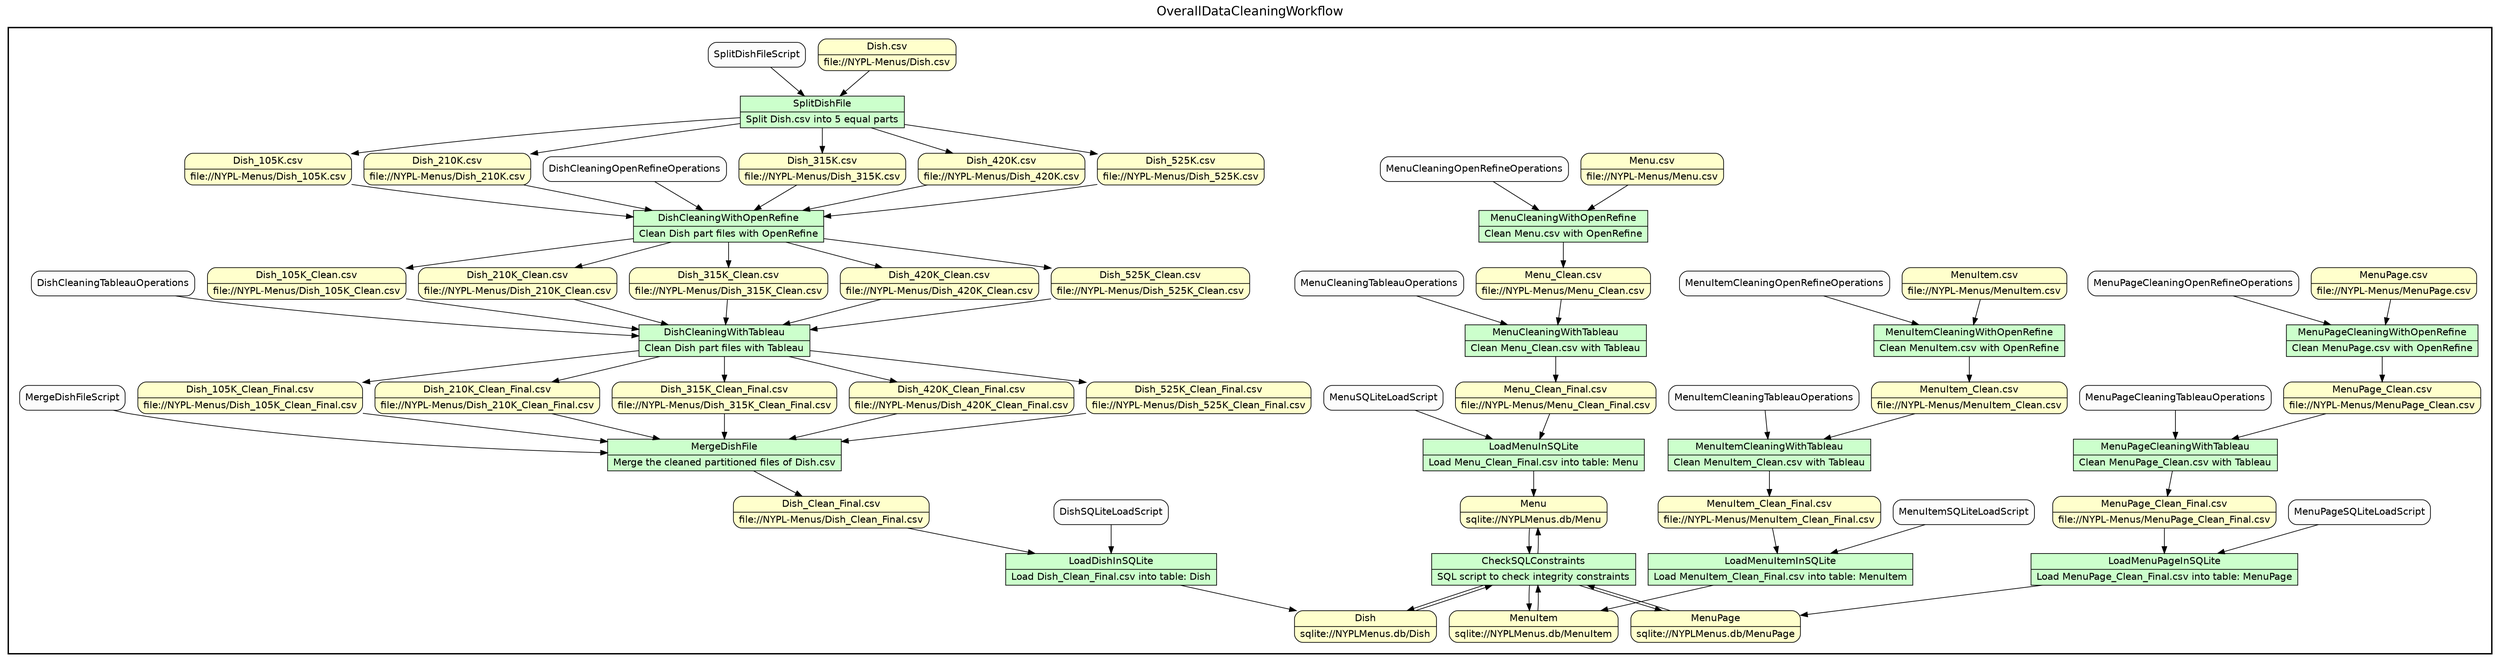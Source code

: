 
/* Start of top-level graph */
digraph Workflow {
rankdir=TB

/* Title for graph */
fontname=Helvetica; fontsize=18; labelloc=t
label=OverallDataCleaningWorkflow

/* Start of double cluster for drawing box around nodes in workflow */
subgraph cluster_workflow_box_outer { label=""; color=black; penwidth=2
subgraph cluster_workflow_box_inner { label=""; penwidth=0

/* Style for nodes representing atomic programs in workflow */
node[shape=box style=filled fillcolor="#CCFFCC" peripheries=1 fontname=Helvetica]

/* Nodes representing atomic programs in workflow */
MenuCleaningWithOpenRefine [shape=record rankdir=LR label="{<f0> MenuCleaningWithOpenRefine |<f1> Clean Menu.csv with OpenRefine}"];
MenuCleaningWithTableau [shape=record rankdir=LR label="{<f0> MenuCleaningWithTableau |<f1> Clean Menu_Clean.csv with Tableau}"];
MenuPageCleaningWithOpenRefine [shape=record rankdir=LR label="{<f0> MenuPageCleaningWithOpenRefine |<f1> Clean MenuPage.csv with OpenRefine}"];
MenuPageCleaningWithTableau [shape=record rankdir=LR label="{<f0> MenuPageCleaningWithTableau |<f1> Clean MenuPage_Clean.csv with Tableau}"];
MenuItemCleaningWithOpenRefine [shape=record rankdir=LR label="{<f0> MenuItemCleaningWithOpenRefine |<f1> Clean MenuItem.csv with OpenRefine}"];
MenuItemCleaningWithTableau [shape=record rankdir=LR label="{<f0> MenuItemCleaningWithTableau |<f1> Clean MenuItem_Clean.csv with Tableau}"];
SplitDishFile [shape=record rankdir=LR label="{<f0> SplitDishFile |<f1> Split Dish.csv into 5 equal parts}"];
DishCleaningWithOpenRefine [shape=record rankdir=LR label="{<f0> DishCleaningWithOpenRefine |<f1> Clean Dish part files with OpenRefine}"];
DishCleaningWithTableau [shape=record rankdir=LR label="{<f0> DishCleaningWithTableau |<f1> Clean Dish part files with Tableau}"];
MergeDishFile [shape=record rankdir=LR label="{<f0> MergeDishFile |<f1> Merge the cleaned partitioned files of Dish.csv}"];
LoadMenuInSQLite [shape=record rankdir=LR label="{<f0> LoadMenuInSQLite |<f1> Load Menu_Clean_Final.csv into table\: Menu}"];
LoadMenuPageInSQLite [shape=record rankdir=LR label="{<f0> LoadMenuPageInSQLite |<f1> Load MenuPage_Clean_Final.csv into table\: MenuPage}"];
LoadMenuItemInSQLite [shape=record rankdir=LR label="{<f0> LoadMenuItemInSQLite |<f1> Load MenuItem_Clean_Final.csv into table\: MenuItem}"];
LoadDishInSQLite [shape=record rankdir=LR label="{<f0> LoadDishInSQLite |<f1> Load Dish_Clean_Final.csv into table\: Dish}"];

/* Style for nodes representing composite programs (sub-workflows) in workflow */
node[shape=box style=filled fillcolor="#CCFFCC" peripheries=2 fontname=Helvetica]

/* Nodes representing composite programs (sub-workflows) in workflow */
CheckSQLConstraints [shape=record rankdir=LR label="{<f0> CheckSQLConstraints |<f1> SQL script to check integrity constraints}"];

/* Style for nodes representing non-parameter data channels in workflow */
node[shape=box style="rounded,filled" fillcolor="#FFFFCC" peripheries=1 fontname=Helvetica]

/* Nodes for non-parameter data channels in workflow */
"Menu.csv" [shape=record rankdir=LR label="{<f0> Menu.csv |<f1> file\://NYPL-Menus/Menu.csv}"];
"Menu_Clean.csv" [shape=record rankdir=LR label="{<f0> Menu_Clean.csv |<f1> file\://NYPL-Menus/Menu_Clean.csv}"];
"MenuPage.csv" [shape=record rankdir=LR label="{<f0> MenuPage.csv |<f1> file\://NYPL-Menus/MenuPage.csv}"];
"MenuPage_Clean.csv" [shape=record rankdir=LR label="{<f0> MenuPage_Clean.csv |<f1> file\://NYPL-Menus/MenuPage_Clean.csv}"];
"MenuItem.csv" [shape=record rankdir=LR label="{<f0> MenuItem.csv |<f1> file\://NYPL-Menus/MenuItem.csv}"];
"MenuItem_Clean.csv" [shape=record rankdir=LR label="{<f0> MenuItem_Clean.csv |<f1> file\://NYPL-Menus/MenuItem_Clean.csv}"];
"Dish.csv" [shape=record rankdir=LR label="{<f0> Dish.csv |<f1> file\://NYPL-Menus/Dish.csv}"];
"Dish_105K.csv" [shape=record rankdir=LR label="{<f0> Dish_105K.csv |<f1> file\://NYPL-Menus/Dish_105K.csv}"];
"Dish_210K.csv" [shape=record rankdir=LR label="{<f0> Dish_210K.csv |<f1> file\://NYPL-Menus/Dish_210K.csv}"];
"Dish_315K.csv" [shape=record rankdir=LR label="{<f0> Dish_315K.csv |<f1> file\://NYPL-Menus/Dish_315K.csv}"];
"Dish_420K.csv" [shape=record rankdir=LR label="{<f0> Dish_420K.csv |<f1> file\://NYPL-Menus/Dish_420K.csv}"];
"Dish_525K.csv" [shape=record rankdir=LR label="{<f0> Dish_525K.csv |<f1> file\://NYPL-Menus/Dish_525K.csv}"];
"Dish_105K_Clean.csv" [shape=record rankdir=LR label="{<f0> Dish_105K_Clean.csv |<f1> file\://NYPL-Menus/Dish_105K_Clean.csv}"];
"Dish_210K_Clean.csv" [shape=record rankdir=LR label="{<f0> Dish_210K_Clean.csv |<f1> file\://NYPL-Menus/Dish_210K_Clean.csv}"];
"Dish_315K_Clean.csv" [shape=record rankdir=LR label="{<f0> Dish_315K_Clean.csv |<f1> file\://NYPL-Menus/Dish_315K_Clean.csv}"];
"Dish_420K_Clean.csv" [shape=record rankdir=LR label="{<f0> Dish_420K_Clean.csv |<f1> file\://NYPL-Menus/Dish_420K_Clean.csv}"];
"Dish_525K_Clean.csv" [shape=record rankdir=LR label="{<f0> Dish_525K_Clean.csv |<f1> file\://NYPL-Menus/Dish_525K_Clean.csv}"];
"Dish_105K_Clean_Final.csv" [shape=record rankdir=LR label="{<f0> Dish_105K_Clean_Final.csv |<f1> file\://NYPL-Menus/Dish_105K_Clean_Final.csv}"];
"Dish_210K_Clean_Final.csv" [shape=record rankdir=LR label="{<f0> Dish_210K_Clean_Final.csv |<f1> file\://NYPL-Menus/Dish_210K_Clean_Final.csv}"];
"Dish_315K_Clean_Final.csv" [shape=record rankdir=LR label="{<f0> Dish_315K_Clean_Final.csv |<f1> file\://NYPL-Menus/Dish_315K_Clean_Final.csv}"];
"Dish_420K_Clean_Final.csv" [shape=record rankdir=LR label="{<f0> Dish_420K_Clean_Final.csv |<f1> file\://NYPL-Menus/Dish_420K_Clean_Final.csv}"];
"Dish_525K_Clean_Final.csv" [shape=record rankdir=LR label="{<f0> Dish_525K_Clean_Final.csv |<f1> file\://NYPL-Menus/Dish_525K_Clean_Final.csv}"];
"Menu_Clean_Final.csv" [shape=record rankdir=LR label="{<f0> Menu_Clean_Final.csv |<f1> file\://NYPL-Menus/Menu_Clean_Final.csv}"];
"MenuPage_Clean_Final.csv" [shape=record rankdir=LR label="{<f0> MenuPage_Clean_Final.csv |<f1> file\://NYPL-Menus/MenuPage_Clean_Final.csv}"];
"MenuItem_Clean_Final.csv" [shape=record rankdir=LR label="{<f0> MenuItem_Clean_Final.csv |<f1> file\://NYPL-Menus/MenuItem_Clean_Final.csv}"];
"Dish_Clean_Final.csv" [shape=record rankdir=LR label="{<f0> Dish_Clean_Final.csv |<f1> file\://NYPL-Menus/Dish_Clean_Final.csv}"];
Menu [shape=record rankdir=LR label="{<f0> Menu |<f1> sqlite\://NYPLMenus.db/Menu}"];
MenuPage [shape=record rankdir=LR label="{<f0> MenuPage |<f1> sqlite\://NYPLMenus.db/MenuPage}"];
MenuItem [shape=record rankdir=LR label="{<f0> MenuItem |<f1> sqlite\://NYPLMenus.db/MenuItem}"];
Dish [shape=record rankdir=LR label="{<f0> Dish |<f1> sqlite\://NYPLMenus.db/Dish}"];

/* Style for nodes representing parameter channels in workflow */
node[shape=box style="rounded,filled" fillcolor="#FCFCFC" peripheries=1 fontname=Helvetica]

/* Nodes representing parameter channels in workflow */

/* Edges representing connections between programs and channels */
MenuCleaningWithOpenRefine -> "Menu_Clean.csv"
"Menu.csv" -> MenuCleaningWithOpenRefine
MenuCleaningOpenRefineOperations -> MenuCleaningWithOpenRefine
MenuCleaningWithTableau -> "Menu_Clean_Final.csv"
"Menu_Clean.csv" -> MenuCleaningWithTableau
MenuCleaningTableauOperations -> MenuCleaningWithTableau
MenuPageCleaningWithOpenRefine -> "MenuPage_Clean.csv"
"MenuPage.csv" -> MenuPageCleaningWithOpenRefine
MenuPageCleaningOpenRefineOperations -> MenuPageCleaningWithOpenRefine
MenuPageCleaningWithTableau -> "MenuPage_Clean_Final.csv"
"MenuPage_Clean.csv" -> MenuPageCleaningWithTableau
MenuPageCleaningTableauOperations -> MenuPageCleaningWithTableau
MenuItemCleaningWithOpenRefine -> "MenuItem_Clean.csv"
"MenuItem.csv" -> MenuItemCleaningWithOpenRefine
MenuItemCleaningOpenRefineOperations -> MenuItemCleaningWithOpenRefine
MenuItemCleaningWithTableau -> "MenuItem_Clean_Final.csv"
"MenuItem_Clean.csv" -> MenuItemCleaningWithTableau
MenuItemCleaningTableauOperations -> MenuItemCleaningWithTableau
SplitDishFile -> "Dish_105K.csv"
SplitDishFile -> "Dish_210K.csv"
SplitDishFile -> "Dish_315K.csv"
SplitDishFile -> "Dish_420K.csv"
SplitDishFile -> "Dish_525K.csv"
"Dish.csv" -> SplitDishFile
SplitDishFileScript -> SplitDishFile
DishCleaningWithOpenRefine -> "Dish_105K_Clean.csv"
DishCleaningWithOpenRefine -> "Dish_210K_Clean.csv"
DishCleaningWithOpenRefine -> "Dish_315K_Clean.csv"
DishCleaningWithOpenRefine -> "Dish_420K_Clean.csv"
DishCleaningWithOpenRefine -> "Dish_525K_Clean.csv"
"Dish_105K.csv" -> DishCleaningWithOpenRefine
"Dish_210K.csv" -> DishCleaningWithOpenRefine
"Dish_315K.csv" -> DishCleaningWithOpenRefine
"Dish_420K.csv" -> DishCleaningWithOpenRefine
"Dish_525K.csv" -> DishCleaningWithOpenRefine
DishCleaningOpenRefineOperations -> DishCleaningWithOpenRefine
DishCleaningWithTableau -> "Dish_105K_Clean_Final.csv"
DishCleaningWithTableau -> "Dish_210K_Clean_Final.csv"
DishCleaningWithTableau -> "Dish_315K_Clean_Final.csv"
DishCleaningWithTableau -> "Dish_420K_Clean_Final.csv"
DishCleaningWithTableau -> "Dish_525K_Clean_Final.csv"
"Dish_105K_Clean.csv" -> DishCleaningWithTableau
"Dish_210K_Clean.csv" -> DishCleaningWithTableau
"Dish_315K_Clean.csv" -> DishCleaningWithTableau
"Dish_420K_Clean.csv" -> DishCleaningWithTableau
"Dish_525K_Clean.csv" -> DishCleaningWithTableau
DishCleaningTableauOperations -> DishCleaningWithTableau
MergeDishFile -> "Dish_Clean_Final.csv"
"Dish_105K_Clean_Final.csv" -> MergeDishFile
"Dish_210K_Clean_Final.csv" -> MergeDishFile
"Dish_315K_Clean_Final.csv" -> MergeDishFile
"Dish_420K_Clean_Final.csv" -> MergeDishFile
"Dish_525K_Clean_Final.csv" -> MergeDishFile
MergeDishFileScript -> MergeDishFile
LoadMenuInSQLite -> Menu
"Menu_Clean_Final.csv" -> LoadMenuInSQLite
MenuSQLiteLoadScript -> LoadMenuInSQLite
LoadMenuPageInSQLite -> MenuPage
"MenuPage_Clean_Final.csv" -> LoadMenuPageInSQLite
MenuPageSQLiteLoadScript -> LoadMenuPageInSQLite
LoadMenuItemInSQLite -> MenuItem
"MenuItem_Clean_Final.csv" -> LoadMenuItemInSQLite
MenuItemSQLiteLoadScript -> LoadMenuItemInSQLite
LoadDishInSQLite -> Dish
"Dish_Clean_Final.csv" -> LoadDishInSQLite
DishSQLiteLoadScript -> LoadDishInSQLite
CheckSQLConstraints -> Menu
CheckSQLConstraints -> MenuPage
CheckSQLConstraints -> MenuItem
CheckSQLConstraints -> Dish
Menu -> CheckSQLConstraints
MenuPage -> CheckSQLConstraints
MenuItem -> CheckSQLConstraints
Dish -> CheckSQLConstraints

/* End of double cluster for drawing box around nodes in workflow */
}}

/* End of top-level graph */
}
